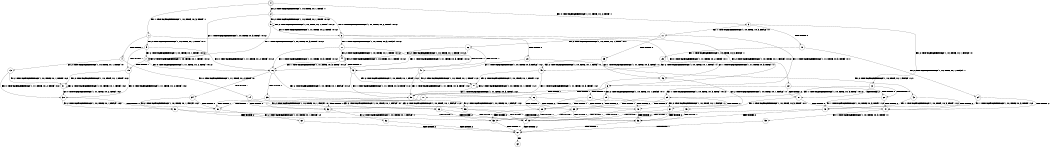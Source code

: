digraph BCG {
size = "7, 10.5";
center = TRUE;
node [shape = circle];
0 [peripheries = 2];
0 -> 1 [label = "EX !1 !ATOMIC_EXCH_BRANCH (1, +0, TRUE, +0, 3, TRUE) !::"];
0 -> 2 [label = "EX !2 !ATOMIC_EXCH_BRANCH (1, +0, TRUE, +0, 1, TRUE) !::"];
0 -> 3 [label = "EX !0 !ATOMIC_EXCH_BRANCH (1, +1, TRUE, +0, 2, TRUE) !::"];
1 -> 4 [label = "TERMINATE !1"];
1 -> 5 [label = "EX !2 !ATOMIC_EXCH_BRANCH (1, +0, TRUE, +0, 1, TRUE) !:0:1:"];
1 -> 6 [label = "EX !0 !ATOMIC_EXCH_BRANCH (1, +1, TRUE, +0, 2, TRUE) !:0:1:"];
2 -> 7 [label = "EX !1 !ATOMIC_EXCH_BRANCH (1, +0, TRUE, +0, 3, TRUE) !:0:1:2:"];
2 -> 8 [label = "EX !0 !ATOMIC_EXCH_BRANCH (1, +1, TRUE, +0, 2, TRUE) !:0:1:2:"];
2 -> 9 [label = "EX !2 !ATOMIC_EXCH_BRANCH (1, +0, TRUE, +0, 1, TRUE) !:0:1:2:"];
3 -> 10 [label = "TERMINATE !0"];
3 -> 11 [label = "EX !1 !ATOMIC_EXCH_BRANCH (1, +0, TRUE, +0, 3, FALSE) !:0:"];
3 -> 12 [label = "EX !2 !ATOMIC_EXCH_BRANCH (1, +0, TRUE, +0, 1, FALSE) !:0:"];
4 -> 13 [label = "EX !2 !ATOMIC_EXCH_BRANCH (1, +0, TRUE, +0, 1, TRUE) !:0:"];
4 -> 14 [label = "EX !0 !ATOMIC_EXCH_BRANCH (1, +1, TRUE, +0, 2, TRUE) !:0:"];
5 -> 15 [label = "TERMINATE !1"];
5 -> 16 [label = "EX !0 !ATOMIC_EXCH_BRANCH (1, +1, TRUE, +0, 2, TRUE) !:0:1:2:"];
5 -> 7 [label = "EX !2 !ATOMIC_EXCH_BRANCH (1, +0, TRUE, +0, 1, TRUE) !:0:1:2:"];
6 -> 17 [label = "TERMINATE !1"];
6 -> 18 [label = "TERMINATE !0"];
6 -> 19 [label = "EX !2 !ATOMIC_EXCH_BRANCH (1, +0, TRUE, +0, 1, FALSE) !:0:1:"];
7 -> 15 [label = "TERMINATE !1"];
7 -> 16 [label = "EX !0 !ATOMIC_EXCH_BRANCH (1, +1, TRUE, +0, 2, TRUE) !:0:1:2:"];
7 -> 7 [label = "EX !2 !ATOMIC_EXCH_BRANCH (1, +0, TRUE, +0, 1, TRUE) !:0:1:2:"];
8 -> 20 [label = "TERMINATE !0"];
8 -> 21 [label = "EX !1 !ATOMIC_EXCH_BRANCH (1, +0, TRUE, +0, 3, FALSE) !:0:1:2:"];
8 -> 22 [label = "EX !2 !ATOMIC_EXCH_BRANCH (1, +0, TRUE, +0, 1, FALSE) !:0:1:2:"];
9 -> 7 [label = "EX !1 !ATOMIC_EXCH_BRANCH (1, +0, TRUE, +0, 3, TRUE) !:0:1:2:"];
9 -> 8 [label = "EX !0 !ATOMIC_EXCH_BRANCH (1, +1, TRUE, +0, 2, TRUE) !:0:1:2:"];
9 -> 9 [label = "EX !2 !ATOMIC_EXCH_BRANCH (1, +0, TRUE, +0, 1, TRUE) !:0:1:2:"];
10 -> 23 [label = "EX !1 !ATOMIC_EXCH_BRANCH (1, +0, TRUE, +0, 3, FALSE) !::"];
10 -> 24 [label = "EX !2 !ATOMIC_EXCH_BRANCH (1, +0, TRUE, +0, 1, FALSE) !::"];
11 -> 25 [label = "TERMINATE !0"];
11 -> 26 [label = "EX !2 !ATOMIC_EXCH_BRANCH (1, +0, TRUE, +0, 1, TRUE) !:0:1:"];
11 -> 6 [label = "EX !1 !ATOMIC_EXCH_BRANCH (1, +1, TRUE, +0, 3, TRUE) !:0:1:"];
12 -> 27 [label = "TERMINATE !2"];
12 -> 28 [label = "TERMINATE !0"];
12 -> 29 [label = "EX !1 !ATOMIC_EXCH_BRANCH (1, +0, TRUE, +0, 3, TRUE) !:0:1:2:"];
13 -> 30 [label = "EX !0 !ATOMIC_EXCH_BRANCH (1, +1, TRUE, +0, 2, TRUE) !:0:2:"];
13 -> 31 [label = "EX !2 !ATOMIC_EXCH_BRANCH (1, +0, TRUE, +0, 1, TRUE) !:0:2:"];
14 -> 32 [label = "TERMINATE !0"];
14 -> 33 [label = "EX !2 !ATOMIC_EXCH_BRANCH (1, +0, TRUE, +0, 1, FALSE) !:0:"];
15 -> 30 [label = "EX !0 !ATOMIC_EXCH_BRANCH (1, +1, TRUE, +0, 2, TRUE) !:0:2:"];
15 -> 31 [label = "EX !2 !ATOMIC_EXCH_BRANCH (1, +0, TRUE, +0, 1, TRUE) !:0:2:"];
16 -> 34 [label = "TERMINATE !1"];
16 -> 35 [label = "TERMINATE !0"];
16 -> 36 [label = "EX !2 !ATOMIC_EXCH_BRANCH (1, +0, TRUE, +0, 1, FALSE) !:0:1:2:"];
17 -> 32 [label = "TERMINATE !0"];
17 -> 33 [label = "EX !2 !ATOMIC_EXCH_BRANCH (1, +0, TRUE, +0, 1, FALSE) !:0:"];
18 -> 32 [label = "TERMINATE !1"];
18 -> 37 [label = "EX !2 !ATOMIC_EXCH_BRANCH (1, +0, TRUE, +0, 1, FALSE) !:1:"];
19 -> 38 [label = "TERMINATE !1"];
19 -> 39 [label = "TERMINATE !2"];
19 -> 40 [label = "TERMINATE !0"];
20 -> 41 [label = "EX !1 !ATOMIC_EXCH_BRANCH (1, +0, TRUE, +0, 3, FALSE) !:1:2:"];
20 -> 42 [label = "EX !2 !ATOMIC_EXCH_BRANCH (1, +0, TRUE, +0, 1, FALSE) !:1:2:"];
21 -> 43 [label = "TERMINATE !0"];
21 -> 44 [label = "EX !2 !ATOMIC_EXCH_BRANCH (1, +0, TRUE, +0, 1, TRUE) !:0:1:2:"];
21 -> 16 [label = "EX !1 !ATOMIC_EXCH_BRANCH (1, +1, TRUE, +0, 3, TRUE) !:0:1:2:"];
22 -> 27 [label = "TERMINATE !2"];
22 -> 28 [label = "TERMINATE !0"];
22 -> 29 [label = "EX !1 !ATOMIC_EXCH_BRANCH (1, +0, TRUE, +0, 3, TRUE) !:0:1:2:"];
23 -> 45 [label = "EX !2 !ATOMIC_EXCH_BRANCH (1, +0, TRUE, +0, 1, TRUE) !:1:"];
23 -> 46 [label = "EX !1 !ATOMIC_EXCH_BRANCH (1, +1, TRUE, +0, 3, TRUE) !:1:"];
24 -> 47 [label = "TERMINATE !2"];
24 -> 48 [label = "EX !1 !ATOMIC_EXCH_BRANCH (1, +0, TRUE, +0, 3, TRUE) !:1:2:"];
25 -> 45 [label = "EX !2 !ATOMIC_EXCH_BRANCH (1, +0, TRUE, +0, 1, TRUE) !:1:"];
25 -> 46 [label = "EX !1 !ATOMIC_EXCH_BRANCH (1, +1, TRUE, +0, 3, TRUE) !:1:"];
26 -> 43 [label = "TERMINATE !0"];
26 -> 44 [label = "EX !2 !ATOMIC_EXCH_BRANCH (1, +0, TRUE, +0, 1, TRUE) !:0:1:2:"];
26 -> 16 [label = "EX !1 !ATOMIC_EXCH_BRANCH (1, +1, TRUE, +0, 3, TRUE) !:0:1:2:"];
27 -> 47 [label = "TERMINATE !0"];
27 -> 49 [label = "EX !1 !ATOMIC_EXCH_BRANCH (1, +0, TRUE, +0, 3, TRUE) !:0:1:"];
28 -> 47 [label = "TERMINATE !2"];
28 -> 48 [label = "EX !1 !ATOMIC_EXCH_BRANCH (1, +0, TRUE, +0, 3, TRUE) !:1:2:"];
29 -> 38 [label = "TERMINATE !1"];
29 -> 39 [label = "TERMINATE !2"];
29 -> 40 [label = "TERMINATE !0"];
30 -> 50 [label = "TERMINATE !0"];
30 -> 51 [label = "EX !2 !ATOMIC_EXCH_BRANCH (1, +0, TRUE, +0, 1, FALSE) !:0:2:"];
31 -> 30 [label = "EX !0 !ATOMIC_EXCH_BRANCH (1, +1, TRUE, +0, 2, TRUE) !:0:2:"];
31 -> 31 [label = "EX !2 !ATOMIC_EXCH_BRANCH (1, +0, TRUE, +0, 1, TRUE) !:0:2:"];
32 -> 52 [label = "EX !2 !ATOMIC_EXCH_BRANCH (1, +0, TRUE, +0, 1, FALSE) !::"];
33 -> 53 [label = "TERMINATE !2"];
33 -> 54 [label = "TERMINATE !0"];
34 -> 50 [label = "TERMINATE !0"];
34 -> 51 [label = "EX !2 !ATOMIC_EXCH_BRANCH (1, +0, TRUE, +0, 1, FALSE) !:0:2:"];
35 -> 50 [label = "TERMINATE !1"];
35 -> 55 [label = "EX !2 !ATOMIC_EXCH_BRANCH (1, +0, TRUE, +0, 1, FALSE) !:1:2:"];
36 -> 38 [label = "TERMINATE !1"];
36 -> 39 [label = "TERMINATE !2"];
36 -> 40 [label = "TERMINATE !0"];
37 -> 54 [label = "TERMINATE !1"];
37 -> 56 [label = "TERMINATE !2"];
38 -> 53 [label = "TERMINATE !2"];
38 -> 54 [label = "TERMINATE !0"];
39 -> 53 [label = "TERMINATE !1"];
39 -> 56 [label = "TERMINATE !0"];
40 -> 54 [label = "TERMINATE !1"];
40 -> 56 [label = "TERMINATE !2"];
41 -> 57 [label = "EX !2 !ATOMIC_EXCH_BRANCH (1, +0, TRUE, +0, 1, TRUE) !:1:2:"];
41 -> 58 [label = "EX !1 !ATOMIC_EXCH_BRANCH (1, +1, TRUE, +0, 3, TRUE) !:1:2:"];
42 -> 47 [label = "TERMINATE !2"];
42 -> 48 [label = "EX !1 !ATOMIC_EXCH_BRANCH (1, +0, TRUE, +0, 3, TRUE) !:1:2:"];
43 -> 57 [label = "EX !2 !ATOMIC_EXCH_BRANCH (1, +0, TRUE, +0, 1, TRUE) !:1:2:"];
43 -> 58 [label = "EX !1 !ATOMIC_EXCH_BRANCH (1, +1, TRUE, +0, 3, TRUE) !:1:2:"];
44 -> 43 [label = "TERMINATE !0"];
44 -> 44 [label = "EX !2 !ATOMIC_EXCH_BRANCH (1, +0, TRUE, +0, 1, TRUE) !:0:1:2:"];
44 -> 16 [label = "EX !1 !ATOMIC_EXCH_BRANCH (1, +1, TRUE, +0, 3, TRUE) !:0:1:2:"];
45 -> 57 [label = "EX !2 !ATOMIC_EXCH_BRANCH (1, +0, TRUE, +0, 1, TRUE) !:1:2:"];
45 -> 58 [label = "EX !1 !ATOMIC_EXCH_BRANCH (1, +1, TRUE, +0, 3, TRUE) !:1:2:"];
46 -> 32 [label = "TERMINATE !1"];
46 -> 37 [label = "EX !2 !ATOMIC_EXCH_BRANCH (1, +0, TRUE, +0, 1, FALSE) !:1:"];
47 -> 59 [label = "EX !1 !ATOMIC_EXCH_BRANCH (1, +0, TRUE, +0, 3, TRUE) !:1:"];
48 -> 54 [label = "TERMINATE !1"];
48 -> 56 [label = "TERMINATE !2"];
49 -> 53 [label = "TERMINATE !1"];
49 -> 56 [label = "TERMINATE !0"];
50 -> 60 [label = "EX !2 !ATOMIC_EXCH_BRANCH (1, +0, TRUE, +0, 1, FALSE) !:2:"];
51 -> 53 [label = "TERMINATE !2"];
51 -> 54 [label = "TERMINATE !0"];
52 -> 61 [label = "TERMINATE !2"];
53 -> 61 [label = "TERMINATE !0"];
54 -> 61 [label = "TERMINATE !2"];
55 -> 54 [label = "TERMINATE !1"];
55 -> 56 [label = "TERMINATE !2"];
56 -> 61 [label = "TERMINATE !1"];
57 -> 57 [label = "EX !2 !ATOMIC_EXCH_BRANCH (1, +0, TRUE, +0, 1, TRUE) !:1:2:"];
57 -> 58 [label = "EX !1 !ATOMIC_EXCH_BRANCH (1, +1, TRUE, +0, 3, TRUE) !:1:2:"];
58 -> 50 [label = "TERMINATE !1"];
58 -> 55 [label = "EX !2 !ATOMIC_EXCH_BRANCH (1, +0, TRUE, +0, 1, FALSE) !:1:2:"];
59 -> 61 [label = "TERMINATE !1"];
60 -> 61 [label = "TERMINATE !2"];
61 -> 62 [label = "exit"];
}
